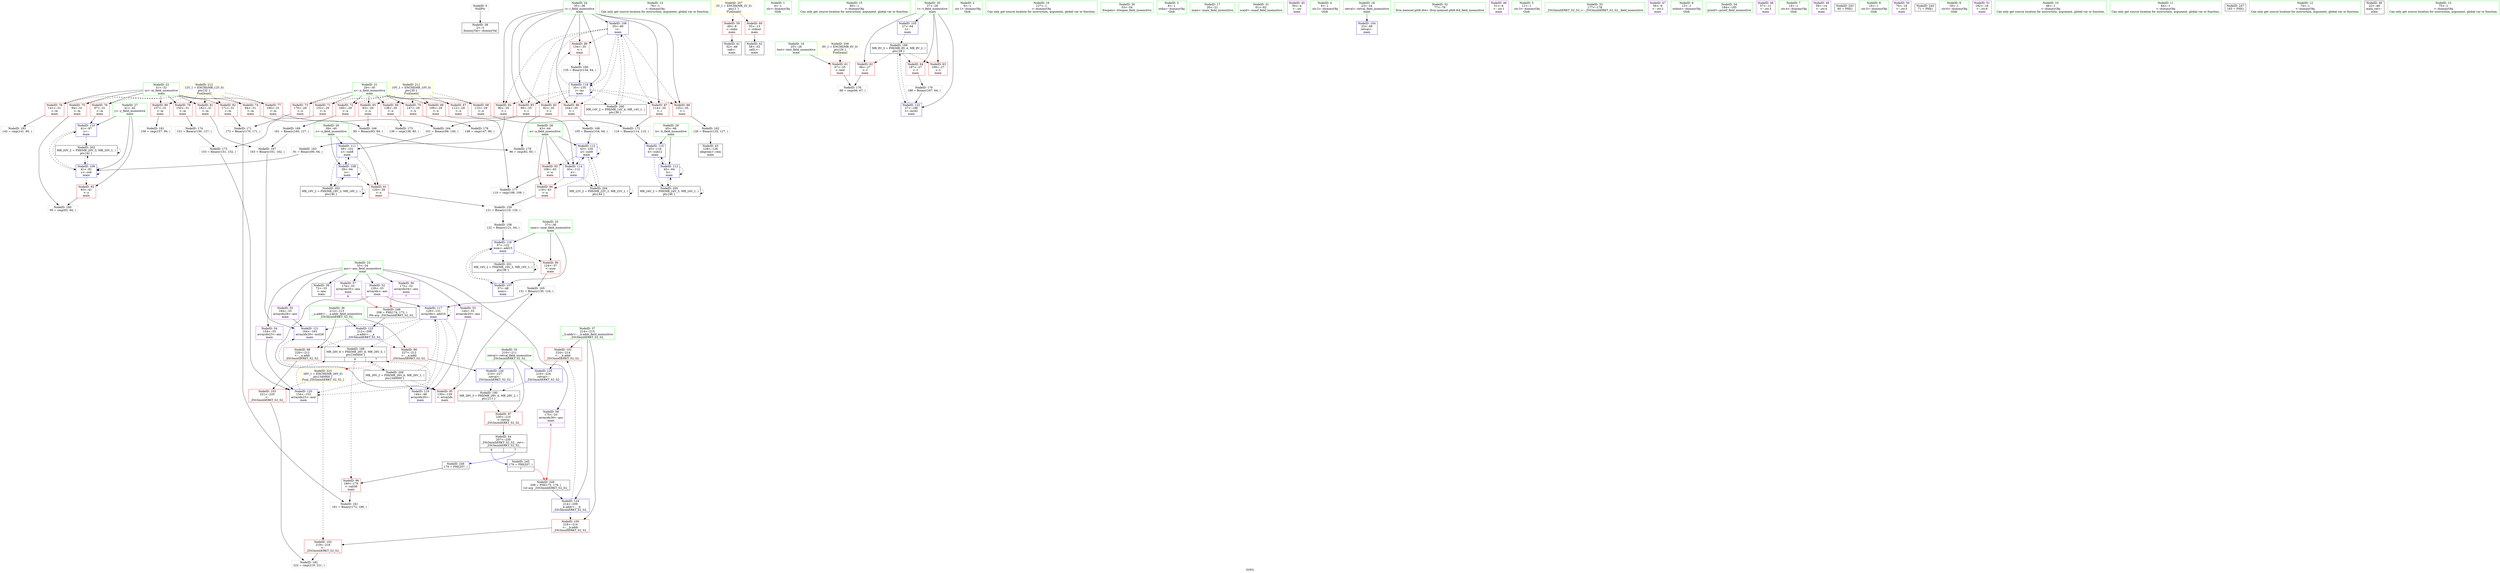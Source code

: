 digraph "SVFG" {
	label="SVFG";

	Node0x55f0e3f623f0 [shape=record,color=grey,label="{NodeID: 0\nNullPtr}"];
	Node0x55f0e3f623f0 -> Node0x55f0e3f7d420[style=solid];
	Node0x55f0e3f87b20 [shape=record,color=grey,label="{NodeID: 180\n95 = cmp(93, 94, )\n}"];
	Node0x55f0e3f7dd40 [shape=record,color=red,label="{NodeID: 97\n230\<--210\n\<--retval\n_ZSt3minIiERKT_S2_S2_\n}"];
	Node0x55f0e3f7dd40 -> Node0x55f0e3f7d930[style=solid];
	Node0x55f0e3f7bf30 [shape=record,color=green,label="{NodeID: 14\n76\<--1\n\<--dummyObj\nCan only get source location for instruction, argument, global var or function.}"];
	Node0x55f0e3f7e8a0 [shape=record,color=blue,label="{NodeID: 111\n39\<--101\nx\<--sub8\nmain\n}"];
	Node0x55f0e3f7e8a0 -> Node0x55f0e3f80f80[style=dashed];
	Node0x55f0e3f7e8a0 -> Node0x55f0e3f7e630[style=dashed];
	Node0x55f0e3f7e8a0 -> Node0x55f0e3f94cb0[style=dashed];
	Node0x55f0e3f7cb10 [shape=record,color=green,label="{NodeID: 28\n43\<--44\na\<--a_field_insensitive\nmain\n}"];
	Node0x55f0e3f7cb10 -> Node0x55f0e3f81120[style=solid];
	Node0x55f0e3f7cb10 -> Node0x55f0e3f811f0[style=solid];
	Node0x55f0e3f7cb10 -> Node0x55f0e3f7e970[style=solid];
	Node0x55f0e3f7cb10 -> Node0x55f0e3f7eb10[style=solid];
	Node0x55f0e3f83b40 [shape=record,color=blue,label="{NodeID: 125\n210\<--224\nretval\<--\n_ZSt3minIiERKT_S2_S2_\n}"];
	Node0x55f0e3f83b40 -> Node0x55f0e3f90090[style=dashed];
	Node0x55f0e3f7d790 [shape=record,color=black,label="{NodeID: 42\n58\<--55\ncall1\<--\nmain\n}"];
	Node0x55f0e3f7f310 [shape=record,color=purple,label="{NodeID: 56\n173\<--33\narrayidx34\<--ans\nmain\n|{<s0>7}}"];
	Node0x55f0e3f7f310:s0 -> Node0x55f0e3fa4ee0[style=solid,color=red];
	Node0x55f0e3f7fe70 [shape=record,color=red,label="{NodeID: 70\n147\<--29\n\<--n\nmain\n}"];
	Node0x55f0e3f7fe70 -> Node0x55f0e3f87820[style=solid];
	Node0x55f0e3f867a0 [shape=record,color=grey,label="{NodeID: 167\n163 = Binary(161, 162, )\n}"];
	Node0x55f0e3f867a0 -> Node0x55f0e3f83800[style=solid];
	Node0x55f0e3f809d0 [shape=record,color=red,label="{NodeID: 84\n90\<--35\n\<--i\nmain\n}"];
	Node0x55f0e3f809d0 -> Node0x55f0e3f861a0[style=solid];
	Node0x55f0e3f626a0 [shape=record,color=green,label="{NodeID: 1\n4\<--1\n.str\<--dummyObj\nGlob }"];
	Node0x55f0e3f87ca0 [shape=record,color=grey,label="{NodeID: 181\n158 = cmp(157, 80, )\n}"];
	Node0x55f0e3f7de10 [shape=record,color=red,label="{NodeID: 98\n220\<--212\n\<--__a.addr\n_ZSt3minIiERKT_S2_S2_\n}"];
	Node0x55f0e3f7de10 -> Node0x55f0e3f7e220[style=solid];
	Node0x55f0e3f7bff0 [shape=record,color=green,label="{NodeID: 15\n80\<--1\n\<--dummyObj\nCan only get source location for instruction, argument, global var or function.}"];
	Node0x55f0e3f7e970 [shape=record,color=blue,label="{NodeID: 112\n43\<--105\na\<--sub9\nmain\n}"];
	Node0x55f0e3f7e970 -> Node0x55f0e3f81120[style=dashed];
	Node0x55f0e3f7e970 -> Node0x55f0e3f811f0[style=dashed];
	Node0x55f0e3f7e970 -> Node0x55f0e3f7e970[style=dashed];
	Node0x55f0e3f7e970 -> Node0x55f0e3f7eb10[style=dashed];
	Node0x55f0e3f7e970 -> Node0x55f0e3f956b0[style=dashed];
	Node0x55f0e3f7cbe0 [shape=record,color=green,label="{NodeID: 29\n45\<--46\nb\<--b_field_insensitive\nmain\n}"];
	Node0x55f0e3f7cbe0 -> Node0x55f0e3f7ea40[style=solid];
	Node0x55f0e3f7cbe0 -> Node0x55f0e3f7ebe0[style=solid];
	Node0x55f0e3f979c0 [shape=record,color=yellow,style=double,label="{NodeID: 209\n6V_1 = ENCHI(MR_6V_0)\npts\{26 \}\nFun[main]}"];
	Node0x55f0e3f979c0 -> Node0x55f0e3f7f720[style=dashed];
	Node0x55f0e3f83c10 [shape=record,color=blue,label="{NodeID: 126\n210\<--227\nretval\<--\n_ZSt3minIiERKT_S2_S2_\n}"];
	Node0x55f0e3f83c10 -> Node0x55f0e3f90090[style=dashed];
	Node0x55f0e3f7d860 [shape=record,color=black,label="{NodeID: 43\n128\<--126\nidxprom\<--rem\nmain\n}"];
	Node0x55f0e3f98630 [shape=record,color=yellow,style=double,label="{NodeID: 223\n26V_1 = ENCHI(MR_26V_0)\npts\{340000 \}\nFun[_ZSt3minIiERKT_S2_S2_]}"];
	Node0x55f0e3f98630 -> Node0x55f0e3f7e150[style=dashed];
	Node0x55f0e3f98630 -> Node0x55f0e3f7e220[style=dashed];
	Node0x55f0e3f7f3e0 [shape=record,color=purple,label="{NodeID: 57\n174\<--33\narrayidx35\<--ans\nmain\n|{<s0>6}}"];
	Node0x55f0e3f7f3e0:s0 -> Node0x55f0e3fa4ee0[style=solid,color=red];
	Node0x55f0e3f7ff40 [shape=record,color=red,label="{NodeID: 71\n152\<--29\n\<--n\nmain\n}"];
	Node0x55f0e3f7ff40 -> Node0x55f0e3f870a0[style=solid];
	Node0x55f0e3f86920 [shape=record,color=grey,label="{NodeID: 168\n105 = Binary(104, 64, )\n}"];
	Node0x55f0e3f86920 -> Node0x55f0e3f7e970[style=solid];
	Node0x55f0e3f80aa0 [shape=record,color=red,label="{NodeID: 85\n99\<--35\n\<--i\nmain\n}"];
	Node0x55f0e3f80aa0 -> Node0x55f0e3f86320[style=solid];
	Node0x55f0e3f61190 [shape=record,color=green,label="{NodeID: 2\n6\<--1\n.str.1\<--dummyObj\nGlob }"];
	Node0x55f0e3f87e20 [shape=record,color=grey,label="{NodeID: 182\n222 = cmp(219, 221, )\n}"];
	Node0x55f0e3f7dee0 [shape=record,color=red,label="{NodeID: 99\n227\<--212\n\<--__a.addr\n_ZSt3minIiERKT_S2_S2_\n}"];
	Node0x55f0e3f7dee0 -> Node0x55f0e3f83c10[style=solid];
	Node0x55f0e3f7c0f0 [shape=record,color=green,label="{NodeID: 16\n127\<--1\n\<--dummyObj\nCan only get source location for instruction, argument, global var or function.}"];
	Node0x55f0e3f7ea40 [shape=record,color=blue,label="{NodeID: 113\n45\<--64\nb\<--\nmain\n}"];
	Node0x55f0e3f7ea40 -> Node0x55f0e3f7ea40[style=dashed];
	Node0x55f0e3f7ea40 -> Node0x55f0e3f7ebe0[style=dashed];
	Node0x55f0e3f7ea40 -> Node0x55f0e3f95bb0[style=dashed];
	Node0x55f0e3f7ccb0 [shape=record,color=green,label="{NodeID: 30\n53\<--54\nfreopen\<--freopen_field_insensitive\n}"];
	Node0x55f0e3f7d930 [shape=record,color=black,label="{NodeID: 44\n207\<--230\n_ZSt3minIiERKT_S2_S2__ret\<--\n_ZSt3minIiERKT_S2_S2_\n|{<s0>6|<s1>7}}"];
	Node0x55f0e3f7d930:s0 -> Node0x55f0e3fa4b20[style=solid,color=blue];
	Node0x55f0e3f7d930:s1 -> Node0x55f0e3fa4d10[style=solid,color=blue];
	Node0x55f0e3f7f4b0 [shape=record,color=purple,label="{NodeID: 58\n175\<--33\narrayidx36\<--ans\nmain\n|{<s0>6}}"];
	Node0x55f0e3f7f4b0:s0 -> Node0x55f0e3fa5120[style=solid,color=red];
	Node0x55f0e3f80010 [shape=record,color=red,label="{NodeID: 72\n160\<--29\n\<--n\nmain\n}"];
	Node0x55f0e3f80010 -> Node0x55f0e3f86aa0[style=solid];
	Node0x55f0e3f86aa0 [shape=record,color=grey,label="{NodeID: 169\n161 = Binary(160, 127, )\n}"];
	Node0x55f0e3f86aa0 -> Node0x55f0e3f867a0[style=solid];
	Node0x55f0e3f80b70 [shape=record,color=red,label="{NodeID: 86\n104\<--35\n\<--i\nmain\n}"];
	Node0x55f0e3f80b70 -> Node0x55f0e3f86920[style=solid];
	Node0x55f0e3f61a40 [shape=record,color=green,label="{NodeID: 3\n8\<--1\nstdin\<--dummyObj\nGlob }"];
	Node0x55f0e3f87fa0 [shape=record,color=grey,label="{NodeID: 183\n142 = cmp(141, 80, )\n}"];
	Node0x55f0e3f7dfb0 [shape=record,color=red,label="{NodeID: 100\n218\<--214\n\<--__b.addr\n_ZSt3minIiERKT_S2_S2_\n}"];
	Node0x55f0e3f7dfb0 -> Node0x55f0e3f7e150[style=solid];
	Node0x55f0e3f7c1f0 [shape=record,color=green,label="{NodeID: 17\n20\<--21\nmain\<--main_field_insensitive\n}"];
	Node0x55f0e3f7eb10 [shape=record,color=blue,label="{NodeID: 114\n43\<--112\na\<--\nmain\n}"];
	Node0x55f0e3f7eb10 -> Node0x55f0e3f811f0[style=dashed];
	Node0x55f0e3f7eb10 -> Node0x55f0e3f7e970[style=dashed];
	Node0x55f0e3f7eb10 -> Node0x55f0e3f956b0[style=dashed];
	Node0x55f0e3f7cdb0 [shape=record,color=green,label="{NodeID: 31\n61\<--62\nscanf\<--scanf_field_insensitive\n}"];
	Node0x55f0e3f97b80 [shape=record,color=yellow,style=double,label="{NodeID: 211\n10V_1 = ENCHI(MR_10V_0)\npts\{30 \}\nFun[main]}"];
	Node0x55f0e3f97b80 -> Node0x55f0e3f7fa60[style=dashed];
	Node0x55f0e3f97b80 -> Node0x55f0e3f7fb30[style=dashed];
	Node0x55f0e3f97b80 -> Node0x55f0e3f7fc00[style=dashed];
	Node0x55f0e3f97b80 -> Node0x55f0e3f7fcd0[style=dashed];
	Node0x55f0e3f97b80 -> Node0x55f0e3f7fda0[style=dashed];
	Node0x55f0e3f97b80 -> Node0x55f0e3f7fe70[style=dashed];
	Node0x55f0e3f97b80 -> Node0x55f0e3f7ff40[style=dashed];
	Node0x55f0e3f97b80 -> Node0x55f0e3f80010[style=dashed];
	Node0x55f0e3f97b80 -> Node0x55f0e3f800e0[style=dashed];
	Node0x55f0e3f7da00 [shape=record,color=purple,label="{NodeID: 45\n50\<--4\n\<--.str\nmain\n}"];
	Node0x55f0e3f7f580 [shape=record,color=red,label="{NodeID: 59\n49\<--8\n\<--stdin\nmain\n}"];
	Node0x55f0e3f7f580 -> Node0x55f0e3f7d6c0[style=solid];
	Node0x55f0e3f800e0 [shape=record,color=red,label="{NodeID: 73\n170\<--29\n\<--n\nmain\n}"];
	Node0x55f0e3f800e0 -> Node0x55f0e3f86da0[style=solid];
	Node0x55f0e3f86c20 [shape=record,color=grey,label="{NodeID: 170\n188 = Binary(187, 64, )\n}"];
	Node0x55f0e3f86c20 -> Node0x55f0e3f838d0[style=solid];
	Node0x55f0e3f80c40 [shape=record,color=red,label="{NodeID: 87\n114\<--35\n\<--i\nmain\n}"];
	Node0x55f0e3f80c40 -> Node0x55f0e3f86f20[style=solid];
	Node0x55f0e3f61ad0 [shape=record,color=green,label="{NodeID: 4\n9\<--1\n.str.2\<--dummyObj\nGlob }"];
	Node0x55f0e3f7e080 [shape=record,color=red,label="{NodeID: 101\n224\<--214\n\<--__b.addr\n_ZSt3minIiERKT_S2_S2_\n}"];
	Node0x55f0e3f7e080 -> Node0x55f0e3f83b40[style=solid];
	Node0x55f0e3f7c2f0 [shape=record,color=green,label="{NodeID: 18\n23\<--24\nretval\<--retval_field_insensitive\nmain\n}"];
	Node0x55f0e3f7c2f0 -> Node0x55f0e3f7e2f0[style=solid];
	Node0x55f0e3f7ebe0 [shape=record,color=blue,label="{NodeID: 115\n45\<--116\nb\<--sub12\nmain\n}"];
	Node0x55f0e3f7ebe0 -> Node0x55f0e3f7ea40[style=dashed];
	Node0x55f0e3f7ebe0 -> Node0x55f0e3f95bb0[style=dashed];
	Node0x55f0e3f7ceb0 [shape=record,color=green,label="{NodeID: 32\n77\<--78\nllvm.memset.p0i8.i64\<--llvm.memset.p0i8.i64_field_insensitive\n}"];
	Node0x55f0e3f97c60 [shape=record,color=yellow,style=double,label="{NodeID: 212\n12V_1 = ENCHI(MR_12V_0)\npts\{32 \}\nFun[main]}"];
	Node0x55f0e3f97c60 -> Node0x55f0e3f801b0[style=dashed];
	Node0x55f0e3f97c60 -> Node0x55f0e3f80280[style=dashed];
	Node0x55f0e3f97c60 -> Node0x55f0e3f80350[style=dashed];
	Node0x55f0e3f97c60 -> Node0x55f0e3f80420[style=dashed];
	Node0x55f0e3f97c60 -> Node0x55f0e3f804f0[style=dashed];
	Node0x55f0e3f97c60 -> Node0x55f0e3f805c0[style=dashed];
	Node0x55f0e3f97c60 -> Node0x55f0e3f80690[style=dashed];
	Node0x55f0e3f97c60 -> Node0x55f0e3f80760[style=dashed];
	Node0x55f0e3f97c60 -> Node0x55f0e3f80830[style=dashed];
	Node0x55f0e3f7dad0 [shape=record,color=purple,label="{NodeID: 46\n51\<--6\n\<--.str.1\nmain\n}"];
	Node0x55f0e3f7f650 [shape=record,color=red,label="{NodeID: 60\n55\<--13\n\<--stdout\nmain\n}"];
	Node0x55f0e3f7f650 -> Node0x55f0e3f7d790[style=solid];
	Node0x55f0e3f801b0 [shape=record,color=red,label="{NodeID: 74\n84\<--31\n\<--m\nmain\n}"];
	Node0x55f0e3f801b0 -> Node0x55f0e3f86620[style=solid];
	Node0x55f0e3f86da0 [shape=record,color=grey,label="{NodeID: 171\n172 = Binary(170, 171, )\n}"];
	Node0x55f0e3f86da0 -> Node0x55f0e3f85ea0[style=solid];
	Node0x55f0e3f80d10 [shape=record,color=red,label="{NodeID: 88\n125\<--35\n\<--i\nmain\n}"];
	Node0x55f0e3f80d10 -> Node0x55f0e3f86020[style=solid];
	Node0x55f0e3f612e0 [shape=record,color=green,label="{NodeID: 5\n11\<--1\n.str.3\<--dummyObj\nGlob }"];
	Node0x55f0e3f7e150 [shape=record,color=red,label="{NodeID: 102\n219\<--218\n\<--\n_ZSt3minIiERKT_S2_S2_\n}"];
	Node0x55f0e3f7e150 -> Node0x55f0e3f87e20[style=solid];
	Node0x55f0e3f7c3c0 [shape=record,color=green,label="{NodeID: 19\n25\<--26\ntest\<--test_field_insensitive\nmain\n}"];
	Node0x55f0e3f7c3c0 -> Node0x55f0e3f7f720[style=solid];
	Node0x55f0e3f93db0 [shape=record,color=black,label="{NodeID: 199\nMR_8V_3 = PHI(MR_8V_4, MR_8V_2, )\npts\{28 \}\n}"];
	Node0x55f0e3f93db0 -> Node0x55f0e3f7f7f0[style=dashed];
	Node0x55f0e3f93db0 -> Node0x55f0e3f7f8c0[style=dashed];
	Node0x55f0e3f93db0 -> Node0x55f0e3f7f990[style=dashed];
	Node0x55f0e3f93db0 -> Node0x55f0e3f838d0[style=dashed];
	Node0x55f0e3f833f0 [shape=record,color=blue,label="{NodeID: 116\n37\<--122\nnum\<--add15\nmain\n}"];
	Node0x55f0e3f833f0 -> Node0x55f0e3f80eb0[style=dashed];
	Node0x55f0e3f833f0 -> Node0x55f0e3f7e560[style=dashed];
	Node0x55f0e3f833f0 -> Node0x55f0e3f947b0[style=dashed];
	Node0x55f0e3f7cfb0 [shape=record,color=green,label="{NodeID: 33\n177\<--178\n_ZSt3minIiERKT_S2_S2_\<--_ZSt3minIiERKT_S2_S2__field_insensitive\n}"];
	Node0x55f0e3f7dba0 [shape=record,color=purple,label="{NodeID: 47\n56\<--9\n\<--.str.2\nmain\n}"];
	Node0x55f0e3f7f720 [shape=record,color=red,label="{NodeID: 61\n67\<--25\n\<--test\nmain\n}"];
	Node0x55f0e3f7f720 -> Node0x55f0e3f87520[style=solid];
	Node0x55f0e3f85a20 [shape=record,color=grey,label="{NodeID: 158\n122 = Binary(121, 64, )\n}"];
	Node0x55f0e3f85a20 -> Node0x55f0e3f833f0[style=solid];
	Node0x55f0e3f80280 [shape=record,color=red,label="{NodeID: 75\n94\<--31\n\<--m\nmain\n}"];
	Node0x55f0e3f80280 -> Node0x55f0e3f87b20[style=solid];
	Node0x55f0e3f86f20 [shape=record,color=grey,label="{NodeID: 172\n116 = Binary(114, 115, )\n}"];
	Node0x55f0e3f86f20 -> Node0x55f0e3f7ebe0[style=solid];
	Node0x55f0e3f80de0 [shape=record,color=red,label="{NodeID: 89\n134\<--35\n\<--i\nmain\n}"];
	Node0x55f0e3f80de0 -> Node0x55f0e3f85d20[style=solid];
	Node0x55f0e3f61370 [shape=record,color=green,label="{NodeID: 6\n13\<--1\nstdout\<--dummyObj\nGlob }"];
	Node0x55f0e3f7e220 [shape=record,color=red,label="{NodeID: 103\n221\<--220\n\<--\n_ZSt3minIiERKT_S2_S2_\n}"];
	Node0x55f0e3f7e220 -> Node0x55f0e3f87e20[style=solid];
	Node0x55f0e3f7c490 [shape=record,color=green,label="{NodeID: 20\n27\<--28\nt\<--t_field_insensitive\nmain\n}"];
	Node0x55f0e3f7c490 -> Node0x55f0e3f7f7f0[style=solid];
	Node0x55f0e3f7c490 -> Node0x55f0e3f7f8c0[style=solid];
	Node0x55f0e3f7c490 -> Node0x55f0e3f7f990[style=solid];
	Node0x55f0e3f7c490 -> Node0x55f0e3f7e3c0[style=solid];
	Node0x55f0e3f7c490 -> Node0x55f0e3f838d0[style=solid];
	Node0x55f0e3f942b0 [shape=record,color=black,label="{NodeID: 200\nMR_14V_2 = PHI(MR_14V_4, MR_14V_1, )\npts\{36 \}\n}"];
	Node0x55f0e3f942b0 -> Node0x55f0e3f7e490[style=dashed];
	Node0x55f0e3f834c0 [shape=record,color=blue,label="{NodeID: 117\n129\<--131\narrayidx\<--add16\nmain\n}"];
	Node0x55f0e3f834c0 -> Node0x55f0e3f812c0[style=dashed];
	Node0x55f0e3f834c0 -> Node0x55f0e3f834c0[style=dashed];
	Node0x55f0e3f834c0 -> Node0x55f0e3f83660[style=dashed];
	Node0x55f0e3f834c0 -> Node0x55f0e3f83730[style=dashed];
	Node0x55f0e3f834c0 -> Node0x55f0e3f83800[style=dashed];
	Node0x55f0e3f834c0 -> Node0x55f0e3f8fb90[style=dashed];
	Node0x55f0e3f7d0b0 [shape=record,color=green,label="{NodeID: 34\n184\<--185\nprintf\<--printf_field_insensitive\n}"];
	Node0x55f0e3f7ec90 [shape=record,color=purple,label="{NodeID: 48\n57\<--11\n\<--.str.3\nmain\n}"];
	Node0x55f0e3f7f7f0 [shape=record,color=red,label="{NodeID: 62\n66\<--27\n\<--t\nmain\n}"];
	Node0x55f0e3f7f7f0 -> Node0x55f0e3f87520[style=solid];
	Node0x55f0e3f85ba0 [shape=record,color=grey,label="{NodeID: 159\n121 = Binary(119, 120, )\n}"];
	Node0x55f0e3f85ba0 -> Node0x55f0e3f85a20[style=solid];
	Node0x55f0e3f80350 [shape=record,color=red,label="{NodeID: 76\n97\<--31\n\<--m\nmain\n}"];
	Node0x55f0e3f80350 -> Node0x55f0e3f7e7d0[style=solid];
	Node0x55f0e3f870a0 [shape=record,color=grey,label="{NodeID: 173\n153 = Binary(151, 152, )\n}"];
	Node0x55f0e3f870a0 -> Node0x55f0e3f83730[style=solid];
	Node0x55f0e3f80eb0 [shape=record,color=red,label="{NodeID: 90\n124\<--37\n\<--num\nmain\n}"];
	Node0x55f0e3f80eb0 -> Node0x55f0e3f864a0[style=solid];
	Node0x55f0e3f7bb40 [shape=record,color=green,label="{NodeID: 7\n14\<--1\n.str.4\<--dummyObj\nGlob }"];
	Node0x55f0e3f7e2f0 [shape=record,color=blue,label="{NodeID: 104\n23\<--48\nretval\<--\nmain\n}"];
	Node0x55f0e3f7c560 [shape=record,color=green,label="{NodeID: 21\n29\<--30\nn\<--n_field_insensitive\nmain\n}"];
	Node0x55f0e3f7c560 -> Node0x55f0e3f7fa60[style=solid];
	Node0x55f0e3f7c560 -> Node0x55f0e3f7fb30[style=solid];
	Node0x55f0e3f7c560 -> Node0x55f0e3f7fc00[style=solid];
	Node0x55f0e3f7c560 -> Node0x55f0e3f7fcd0[style=solid];
	Node0x55f0e3f7c560 -> Node0x55f0e3f7fda0[style=solid];
	Node0x55f0e3f7c560 -> Node0x55f0e3f7fe70[style=solid];
	Node0x55f0e3f7c560 -> Node0x55f0e3f7ff40[style=solid];
	Node0x55f0e3f7c560 -> Node0x55f0e3f80010[style=solid];
	Node0x55f0e3f7c560 -> Node0x55f0e3f800e0[style=solid];
	Node0x55f0e3f947b0 [shape=record,color=black,label="{NodeID: 201\nMR_16V_2 = PHI(MR_16V_3, MR_16V_1, )\npts\{38 \}\n}"];
	Node0x55f0e3f947b0 -> Node0x55f0e3f7e560[style=dashed];
	Node0x55f0e3f947b0 -> Node0x55f0e3f947b0[style=dashed];
	Node0x55f0e3f83590 [shape=record,color=blue,label="{NodeID: 118\n35\<--135\ni\<--inc\nmain\n}"];
	Node0x55f0e3f83590 -> Node0x55f0e3f80900[style=dashed];
	Node0x55f0e3f83590 -> Node0x55f0e3f809d0[style=dashed];
	Node0x55f0e3f83590 -> Node0x55f0e3f80aa0[style=dashed];
	Node0x55f0e3f83590 -> Node0x55f0e3f80b70[style=dashed];
	Node0x55f0e3f83590 -> Node0x55f0e3f80c40[style=dashed];
	Node0x55f0e3f83590 -> Node0x55f0e3f80d10[style=dashed];
	Node0x55f0e3f83590 -> Node0x55f0e3f80de0[style=dashed];
	Node0x55f0e3f83590 -> Node0x55f0e3f83590[style=dashed];
	Node0x55f0e3f83590 -> Node0x55f0e3f942b0[style=dashed];
	Node0x55f0e3f7d1b0 [shape=record,color=green,label="{NodeID: 35\n210\<--211\nretval\<--retval_field_insensitive\n_ZSt3minIiERKT_S2_S2_\n}"];
	Node0x55f0e3f7d1b0 -> Node0x55f0e3f7dd40[style=solid];
	Node0x55f0e3f7d1b0 -> Node0x55f0e3f83b40[style=solid];
	Node0x55f0e3f7d1b0 -> Node0x55f0e3f83c10[style=solid];
	Node0x55f0e3f7ed60 [shape=record,color=purple,label="{NodeID: 49\n59\<--14\n\<--.str.4\nmain\n}"];
	Node0x55f0e3f7f8c0 [shape=record,color=red,label="{NodeID: 63\n169\<--27\n\<--t\nmain\n}"];
	Node0x55f0e3fa4920 [shape=record,color=black,label="{NodeID: 243\n60 = PHI()\n}"];
	Node0x55f0e3f85d20 [shape=record,color=grey,label="{NodeID: 160\n135 = Binary(134, 64, )\n}"];
	Node0x55f0e3f85d20 -> Node0x55f0e3f83590[style=solid];
	Node0x55f0e3f80420 [shape=record,color=red,label="{NodeID: 77\n100\<--31\n\<--m\nmain\n}"];
	Node0x55f0e3f80420 -> Node0x55f0e3f86320[style=solid];
	Node0x55f0e3f87220 [shape=record,color=grey,label="{NodeID: 174\n151 = Binary(150, 127, )\n}"];
	Node0x55f0e3f87220 -> Node0x55f0e3f870a0[style=solid];
	Node0x55f0e3f80f80 [shape=record,color=red,label="{NodeID: 91\n120\<--39\n\<--x\nmain\n}"];
	Node0x55f0e3f80f80 -> Node0x55f0e3f85ba0[style=solid];
	Node0x55f0e3f7bbd0 [shape=record,color=green,label="{NodeID: 8\n16\<--1\n.str.5\<--dummyObj\nGlob }"];
	Node0x55f0e3f7e3c0 [shape=record,color=blue,label="{NodeID: 105\n27\<--64\nt\<--\nmain\n}"];
	Node0x55f0e3f7e3c0 -> Node0x55f0e3f93db0[style=dashed];
	Node0x55f0e3f7c630 [shape=record,color=green,label="{NodeID: 22\n31\<--32\nm\<--m_field_insensitive\nmain\n}"];
	Node0x55f0e3f7c630 -> Node0x55f0e3f801b0[style=solid];
	Node0x55f0e3f7c630 -> Node0x55f0e3f80280[style=solid];
	Node0x55f0e3f7c630 -> Node0x55f0e3f80350[style=solid];
	Node0x55f0e3f7c630 -> Node0x55f0e3f80420[style=solid];
	Node0x55f0e3f7c630 -> Node0x55f0e3f804f0[style=solid];
	Node0x55f0e3f7c630 -> Node0x55f0e3f805c0[style=solid];
	Node0x55f0e3f7c630 -> Node0x55f0e3f80690[style=solid];
	Node0x55f0e3f7c630 -> Node0x55f0e3f80760[style=solid];
	Node0x55f0e3f7c630 -> Node0x55f0e3f80830[style=solid];
	Node0x55f0e3f94cb0 [shape=record,color=black,label="{NodeID: 202\nMR_18V_2 = PHI(MR_18V_3, MR_18V_1, )\npts\{40 \}\n}"];
	Node0x55f0e3f94cb0 -> Node0x55f0e3f7e630[style=dashed];
	Node0x55f0e3f94cb0 -> Node0x55f0e3f94cb0[style=dashed];
	Node0x55f0e3f83660 [shape=record,color=blue,label="{NodeID: 119\n144\<--48\narrayidx20\<--\nmain\n}"];
	Node0x55f0e3f83660 -> Node0x55f0e3f8fb90[style=dashed];
	Node0x55f0e3f7d280 [shape=record,color=green,label="{NodeID: 36\n212\<--213\n__a.addr\<--__a.addr_field_insensitive\n_ZSt3minIiERKT_S2_S2_\n}"];
	Node0x55f0e3f7d280 -> Node0x55f0e3f7de10[style=solid];
	Node0x55f0e3f7d280 -> Node0x55f0e3f7dee0[style=solid];
	Node0x55f0e3f7d280 -> Node0x55f0e3f839a0[style=solid];
	Node0x55f0e3f7ee30 [shape=record,color=purple,label="{NodeID: 50\n70\<--16\n\<--.str.5\nmain\n}"];
	Node0x55f0e3f7f990 [shape=record,color=red,label="{NodeID: 64\n187\<--27\n\<--t\nmain\n}"];
	Node0x55f0e3f7f990 -> Node0x55f0e3f86c20[style=solid];
	Node0x55f0e3fa4a20 [shape=record,color=black,label="{NodeID: 244\n71 = PHI()\n}"];
	Node0x55f0e3f85ea0 [shape=record,color=grey,label="{NodeID: 161\n181 = Binary(172, 180, )\n}"];
	Node0x55f0e3f804f0 [shape=record,color=red,label="{NodeID: 78\n141\<--31\n\<--m\nmain\n}"];
	Node0x55f0e3f804f0 -> Node0x55f0e3f87fa0[style=solid];
	Node0x55f0e3f873a0 [shape=record,color=grey,label="{NodeID: 175\n139 = cmp(138, 80, )\n}"];
	Node0x55f0e3f81050 [shape=record,color=red,label="{NodeID: 92\n93\<--41\n\<--y\nmain\n}"];
	Node0x55f0e3f81050 -> Node0x55f0e3f87b20[style=solid];
	Node0x55f0e3f7bc60 [shape=record,color=green,label="{NodeID: 9\n18\<--1\n.str.6\<--dummyObj\nGlob }"];
	Node0x55f0e3f8fb90 [shape=record,color=black,label="{NodeID: 189\nMR_26V_6 = PHI(MR_26V_8, MR_26V_5, )\npts\{340000 \}\n|{|<s2>6|<s3>7}}"];
	Node0x55f0e3f8fb90 -> Node0x55f0e3f7dc70[style=dashed];
	Node0x55f0e3f8fb90 -> Node0x55f0e3f960b0[style=dashed];
	Node0x55f0e3f8fb90:s2 -> Node0x55f0e3f98630[style=dashed,color=red];
	Node0x55f0e3f8fb90:s3 -> Node0x55f0e3f98630[style=dashed,color=red];
	Node0x55f0e3f7e490 [shape=record,color=blue,label="{NodeID: 106\n35\<--80\ni\<--\nmain\n}"];
	Node0x55f0e3f7e490 -> Node0x55f0e3f80900[style=dashed];
	Node0x55f0e3f7e490 -> Node0x55f0e3f809d0[style=dashed];
	Node0x55f0e3f7e490 -> Node0x55f0e3f80aa0[style=dashed];
	Node0x55f0e3f7e490 -> Node0x55f0e3f80b70[style=dashed];
	Node0x55f0e3f7e490 -> Node0x55f0e3f80c40[style=dashed];
	Node0x55f0e3f7e490 -> Node0x55f0e3f80d10[style=dashed];
	Node0x55f0e3f7e490 -> Node0x55f0e3f80de0[style=dashed];
	Node0x55f0e3f7e490 -> Node0x55f0e3f83590[style=dashed];
	Node0x55f0e3f7e490 -> Node0x55f0e3f942b0[style=dashed];
	Node0x55f0e3f7c700 [shape=record,color=green,label="{NodeID: 23\n33\<--34\nans\<--ans_field_insensitive\nmain\n}"];
	Node0x55f0e3f7c700 -> Node0x55f0e3f7d520[style=solid];
	Node0x55f0e3f7c700 -> Node0x55f0e3f7efd0[style=solid];
	Node0x55f0e3f7c700 -> Node0x55f0e3f7f0a0[style=solid];
	Node0x55f0e3f7c700 -> Node0x55f0e3f7f170[style=solid];
	Node0x55f0e3f7c700 -> Node0x55f0e3f7f240[style=solid];
	Node0x55f0e3f7c700 -> Node0x55f0e3f7f310[style=solid];
	Node0x55f0e3f7c700 -> Node0x55f0e3f7f3e0[style=solid];
	Node0x55f0e3f7c700 -> Node0x55f0e3f7f4b0[style=solid];
	Node0x55f0e3f951b0 [shape=record,color=black,label="{NodeID: 203\nMR_20V_2 = PHI(MR_20V_3, MR_20V_1, )\npts\{42 \}\n}"];
	Node0x55f0e3f951b0 -> Node0x55f0e3f7e700[style=dashed];
	Node0x55f0e3f951b0 -> Node0x55f0e3f951b0[style=dashed];
	Node0x55f0e3f83730 [shape=record,color=blue,label="{NodeID: 120\n154\<--153\narrayidx23\<--mul\nmain\n}"];
	Node0x55f0e3f83730 -> Node0x55f0e3f8fb90[style=dashed];
	Node0x55f0e3f7d350 [shape=record,color=green,label="{NodeID: 37\n214\<--215\n__b.addr\<--__b.addr_field_insensitive\n_ZSt3minIiERKT_S2_S2_\n}"];
	Node0x55f0e3f7d350 -> Node0x55f0e3f7dfb0[style=solid];
	Node0x55f0e3f7d350 -> Node0x55f0e3f7e080[style=solid];
	Node0x55f0e3f7d350 -> Node0x55f0e3f83a70[style=solid];
	Node0x55f0e3f7ef00 [shape=record,color=purple,label="{NodeID: 51\n182\<--18\n\<--.str.6\nmain\n}"];
	Node0x55f0e3f7fa60 [shape=record,color=red,label="{NodeID: 65\n83\<--29\n\<--n\nmain\n}"];
	Node0x55f0e3f7fa60 -> Node0x55f0e3f86620[style=solid];
	Node0x55f0e3fa4b20 [shape=record,color=black,label="{NodeID: 245\n176 = PHI(207, )\n|{<s0>7}}"];
	Node0x55f0e3fa4b20:s0 -> Node0x55f0e3fa5120[style=solid,color=red];
	Node0x55f0e3f86020 [shape=record,color=grey,label="{NodeID: 162\n126 = Binary(125, 127, )\n}"];
	Node0x55f0e3f86020 -> Node0x55f0e3f7d860[style=solid];
	Node0x55f0e3f805c0 [shape=record,color=red,label="{NodeID: 79\n150\<--31\n\<--m\nmain\n}"];
	Node0x55f0e3f805c0 -> Node0x55f0e3f87220[style=solid];
	Node0x55f0e3f87520 [shape=record,color=grey,label="{NodeID: 176\n68 = cmp(66, 67, )\n}"];
	Node0x55f0e3f81120 [shape=record,color=red,label="{NodeID: 93\n108\<--43\n\<--a\nmain\n}"];
	Node0x55f0e3f81120 -> Node0x55f0e3f876a0[style=solid];
	Node0x55f0e3f7bcf0 [shape=record,color=green,label="{NodeID: 10\n48\<--1\n\<--dummyObj\nCan only get source location for instruction, argument, global var or function.}"];
	Node0x55f0e3f90090 [shape=record,color=black,label="{NodeID: 190\nMR_28V_3 = PHI(MR_28V_4, MR_28V_2, )\npts\{211 \}\n}"];
	Node0x55f0e3f90090 -> Node0x55f0e3f7dd40[style=dashed];
	Node0x55f0e3f7e560 [shape=record,color=blue,label="{NodeID: 107\n37\<--48\nnum\<--\nmain\n}"];
	Node0x55f0e3f7e560 -> Node0x55f0e3f833f0[style=dashed];
	Node0x55f0e3f7c7d0 [shape=record,color=green,label="{NodeID: 24\n35\<--36\ni\<--i_field_insensitive\nmain\n}"];
	Node0x55f0e3f7c7d0 -> Node0x55f0e3f80900[style=solid];
	Node0x55f0e3f7c7d0 -> Node0x55f0e3f809d0[style=solid];
	Node0x55f0e3f7c7d0 -> Node0x55f0e3f80aa0[style=solid];
	Node0x55f0e3f7c7d0 -> Node0x55f0e3f80b70[style=solid];
	Node0x55f0e3f7c7d0 -> Node0x55f0e3f80c40[style=solid];
	Node0x55f0e3f7c7d0 -> Node0x55f0e3f80d10[style=solid];
	Node0x55f0e3f7c7d0 -> Node0x55f0e3f80de0[style=solid];
	Node0x55f0e3f7c7d0 -> Node0x55f0e3f7e490[style=solid];
	Node0x55f0e3f7c7d0 -> Node0x55f0e3f83590[style=solid];
	Node0x55f0e3f956b0 [shape=record,color=black,label="{NodeID: 204\nMR_22V_2 = PHI(MR_22V_3, MR_22V_1, )\npts\{44 \}\n}"];
	Node0x55f0e3f956b0 -> Node0x55f0e3f7e970[style=dashed];
	Node0x55f0e3f956b0 -> Node0x55f0e3f956b0[style=dashed];
	Node0x55f0e3f83800 [shape=record,color=blue,label="{NodeID: 121\n164\<--163\narrayidx29\<--mul28\nmain\n}"];
	Node0x55f0e3f83800 -> Node0x55f0e3f8fb90[style=dashed];
	Node0x55f0e3f7d420 [shape=record,color=black,label="{NodeID: 38\n2\<--3\ndummyVal\<--dummyVal\n}"];
	Node0x55f0e3f7efd0 [shape=record,color=purple,label="{NodeID: 52\n129\<--33\narrayidx\<--ans\nmain\n}"];
	Node0x55f0e3f7efd0 -> Node0x55f0e3f812c0[style=solid];
	Node0x55f0e3f7efd0 -> Node0x55f0e3f834c0[style=solid];
	Node0x55f0e3f7fb30 [shape=record,color=red,label="{NodeID: 66\n109\<--29\n\<--n\nmain\n}"];
	Node0x55f0e3f7fb30 -> Node0x55f0e3f876a0[style=solid];
	Node0x55f0e3fa4d10 [shape=record,color=black,label="{NodeID: 246\n179 = PHI(207, )\n}"];
	Node0x55f0e3fa4d10 -> Node0x55f0e3f7dc70[style=solid];
	Node0x55f0e3f861a0 [shape=record,color=grey,label="{NodeID: 163\n91 = Binary(90, 64, )\n}"];
	Node0x55f0e3f861a0 -> Node0x55f0e3f7e700[style=solid];
	Node0x55f0e3f80690 [shape=record,color=red,label="{NodeID: 80\n157\<--31\n\<--m\nmain\n}"];
	Node0x55f0e3f80690 -> Node0x55f0e3f87ca0[style=solid];
	Node0x55f0e3f876a0 [shape=record,color=grey,label="{NodeID: 177\n110 = cmp(108, 109, )\n}"];
	Node0x55f0e3f811f0 [shape=record,color=red,label="{NodeID: 94\n119\<--43\n\<--a\nmain\n}"];
	Node0x55f0e3f811f0 -> Node0x55f0e3f85ba0[style=solid];
	Node0x55f0e3f7bd80 [shape=record,color=green,label="{NodeID: 11\n64\<--1\n\<--dummyObj\nCan only get source location for instruction, argument, global var or function.}"];
	Node0x55f0e3f7e630 [shape=record,color=blue,label="{NodeID: 108\n39\<--64\nx\<--\nmain\n}"];
	Node0x55f0e3f7e630 -> Node0x55f0e3f80f80[style=dashed];
	Node0x55f0e3f7e630 -> Node0x55f0e3f7e630[style=dashed];
	Node0x55f0e3f7e630 -> Node0x55f0e3f7e8a0[style=dashed];
	Node0x55f0e3f7e630 -> Node0x55f0e3f94cb0[style=dashed];
	Node0x55f0e3f7c8a0 [shape=record,color=green,label="{NodeID: 25\n37\<--38\nnum\<--num_field_insensitive\nmain\n}"];
	Node0x55f0e3f7c8a0 -> Node0x55f0e3f80eb0[style=solid];
	Node0x55f0e3f7c8a0 -> Node0x55f0e3f7e560[style=solid];
	Node0x55f0e3f7c8a0 -> Node0x55f0e3f833f0[style=solid];
	Node0x55f0e3f95bb0 [shape=record,color=black,label="{NodeID: 205\nMR_24V_2 = PHI(MR_24V_3, MR_24V_1, )\npts\{46 \}\n}"];
	Node0x55f0e3f95bb0 -> Node0x55f0e3f7ea40[style=dashed];
	Node0x55f0e3f95bb0 -> Node0x55f0e3f95bb0[style=dashed];
	Node0x55f0e3f838d0 [shape=record,color=blue,label="{NodeID: 122\n27\<--188\nt\<--inc42\nmain\n}"];
	Node0x55f0e3f838d0 -> Node0x55f0e3f93db0[style=dashed];
	Node0x55f0e3f7d520 [shape=record,color=black,label="{NodeID: 39\n72\<--33\n\<--ans\nmain\n}"];
	Node0x55f0e3f7f0a0 [shape=record,color=purple,label="{NodeID: 53\n144\<--33\narrayidx20\<--ans\nmain\n}"];
	Node0x55f0e3f7f0a0 -> Node0x55f0e3f83660[style=solid];
	Node0x55f0e3f7fc00 [shape=record,color=red,label="{NodeID: 67\n112\<--29\n\<--n\nmain\n}"];
	Node0x55f0e3f7fc00 -> Node0x55f0e3f7eb10[style=solid];
	Node0x55f0e3fa4e10 [shape=record,color=black,label="{NodeID: 247\n183 = PHI()\n}"];
	Node0x55f0e3f86320 [shape=record,color=grey,label="{NodeID: 164\n101 = Binary(99, 100, )\n}"];
	Node0x55f0e3f86320 -> Node0x55f0e3f7e8a0[style=solid];
	Node0x55f0e3f80760 [shape=record,color=red,label="{NodeID: 81\n162\<--31\n\<--m\nmain\n}"];
	Node0x55f0e3f80760 -> Node0x55f0e3f867a0[style=solid];
	Node0x55f0e3f87820 [shape=record,color=grey,label="{NodeID: 178\n148 = cmp(147, 80, )\n}"];
	Node0x55f0e3f812c0 [shape=record,color=red,label="{NodeID: 95\n130\<--129\n\<--arrayidx\nmain\n}"];
	Node0x55f0e3f812c0 -> Node0x55f0e3f864a0[style=solid];
	Node0x55f0e3f7be10 [shape=record,color=green,label="{NodeID: 12\n74\<--1\n\<--dummyObj\nCan only get source location for instruction, argument, global var or function.}"];
	Node0x55f0e3f7e700 [shape=record,color=blue,label="{NodeID: 109\n41\<--91\ny\<--sub\nmain\n}"];
	Node0x55f0e3f7e700 -> Node0x55f0e3f81050[style=dashed];
	Node0x55f0e3f7e700 -> Node0x55f0e3f7e700[style=dashed];
	Node0x55f0e3f7e700 -> Node0x55f0e3f7e7d0[style=dashed];
	Node0x55f0e3f7e700 -> Node0x55f0e3f951b0[style=dashed];
	Node0x55f0e3f7c970 [shape=record,color=green,label="{NodeID: 26\n39\<--40\nx\<--x_field_insensitive\nmain\n}"];
	Node0x55f0e3f7c970 -> Node0x55f0e3f80f80[style=solid];
	Node0x55f0e3f7c970 -> Node0x55f0e3f7e630[style=solid];
	Node0x55f0e3f7c970 -> Node0x55f0e3f7e8a0[style=solid];
	Node0x55f0e3f960b0 [shape=record,color=black,label="{NodeID: 206\nMR_26V_2 = PHI(MR_26V_6, MR_26V_1, )\npts\{340000 \}\n}"];
	Node0x55f0e3f960b0 -> Node0x55f0e3f812c0[style=dashed];
	Node0x55f0e3f960b0 -> Node0x55f0e3f834c0[style=dashed];
	Node0x55f0e3f960b0 -> Node0x55f0e3f83660[style=dashed];
	Node0x55f0e3f960b0 -> Node0x55f0e3f83730[style=dashed];
	Node0x55f0e3f960b0 -> Node0x55f0e3f83800[style=dashed];
	Node0x55f0e3f960b0 -> Node0x55f0e3f8fb90[style=dashed];
	Node0x55f0e3f839a0 [shape=record,color=blue,label="{NodeID: 123\n212\<--208\n__a.addr\<--__a\n_ZSt3minIiERKT_S2_S2_\n}"];
	Node0x55f0e3f839a0 -> Node0x55f0e3f7de10[style=dashed];
	Node0x55f0e3f839a0 -> Node0x55f0e3f7dee0[style=dashed];
	Node0x55f0e3f7d5f0 [shape=record,color=black,label="{NodeID: 40\n22\<--48\nmain_ret\<--\nmain\n}"];
	Node0x55f0e3f7f170 [shape=record,color=purple,label="{NodeID: 54\n154\<--33\narrayidx23\<--ans\nmain\n}"];
	Node0x55f0e3f7f170 -> Node0x55f0e3f83730[style=solid];
	Node0x55f0e3f7fcd0 [shape=record,color=red,label="{NodeID: 68\n115\<--29\n\<--n\nmain\n}"];
	Node0x55f0e3f7fcd0 -> Node0x55f0e3f86f20[style=solid];
	Node0x55f0e3fa4ee0 [shape=record,color=black,label="{NodeID: 248\n208 = PHI(174, 173, )\n0th arg _ZSt3minIiERKT_S2_S2_ }"];
	Node0x55f0e3fa4ee0 -> Node0x55f0e3f839a0[style=solid];
	Node0x55f0e3f864a0 [shape=record,color=grey,label="{NodeID: 165\n131 = Binary(130, 124, )\n}"];
	Node0x55f0e3f864a0 -> Node0x55f0e3f834c0[style=solid];
	Node0x55f0e3f80830 [shape=record,color=red,label="{NodeID: 82\n171\<--31\n\<--m\nmain\n}"];
	Node0x55f0e3f80830 -> Node0x55f0e3f86da0[style=solid];
	Node0x55f0e3f879a0 [shape=record,color=grey,label="{NodeID: 179\n86 = cmp(82, 85, )\n}"];
	Node0x55f0e3f7dc70 [shape=record,color=red,label="{NodeID: 96\n180\<--179\n\<--call38\nmain\n}"];
	Node0x55f0e3f7dc70 -> Node0x55f0e3f85ea0[style=solid];
	Node0x55f0e3f7bea0 [shape=record,color=green,label="{NodeID: 13\n75\<--1\n\<--dummyObj\nCan only get source location for instruction, argument, global var or function.}"];
	Node0x55f0e3f7e7d0 [shape=record,color=blue,label="{NodeID: 110\n41\<--97\ny\<--\nmain\n}"];
	Node0x55f0e3f7e7d0 -> Node0x55f0e3f7e700[style=dashed];
	Node0x55f0e3f7e7d0 -> Node0x55f0e3f951b0[style=dashed];
	Node0x55f0e3f7ca40 [shape=record,color=green,label="{NodeID: 27\n41\<--42\ny\<--y_field_insensitive\nmain\n}"];
	Node0x55f0e3f7ca40 -> Node0x55f0e3f81050[style=solid];
	Node0x55f0e3f7ca40 -> Node0x55f0e3f7e700[style=solid];
	Node0x55f0e3f7ca40 -> Node0x55f0e3f7e7d0[style=solid];
	Node0x55f0e3f965b0 [shape=record,color=yellow,style=double,label="{NodeID: 207\n2V_1 = ENCHI(MR_2V_0)\npts\{1 \}\nFun[main]}"];
	Node0x55f0e3f965b0 -> Node0x55f0e3f7f580[style=dashed];
	Node0x55f0e3f965b0 -> Node0x55f0e3f7f650[style=dashed];
	Node0x55f0e3f83a70 [shape=record,color=blue,label="{NodeID: 124\n214\<--209\n__b.addr\<--__b\n_ZSt3minIiERKT_S2_S2_\n}"];
	Node0x55f0e3f83a70 -> Node0x55f0e3f7dfb0[style=dashed];
	Node0x55f0e3f83a70 -> Node0x55f0e3f7e080[style=dashed];
	Node0x55f0e3f7d6c0 [shape=record,color=black,label="{NodeID: 41\n52\<--49\ncall\<--\nmain\n}"];
	Node0x55f0e3f7f240 [shape=record,color=purple,label="{NodeID: 55\n164\<--33\narrayidx29\<--ans\nmain\n}"];
	Node0x55f0e3f7f240 -> Node0x55f0e3f83800[style=solid];
	Node0x55f0e3f7fda0 [shape=record,color=red,label="{NodeID: 69\n138\<--29\n\<--n\nmain\n}"];
	Node0x55f0e3f7fda0 -> Node0x55f0e3f873a0[style=solid];
	Node0x55f0e3fa5120 [shape=record,color=black,label="{NodeID: 249\n209 = PHI(175, 176, )\n1st arg _ZSt3minIiERKT_S2_S2_ }"];
	Node0x55f0e3fa5120 -> Node0x55f0e3f83a70[style=solid];
	Node0x55f0e3f86620 [shape=record,color=grey,label="{NodeID: 166\n85 = Binary(83, 84, )\n}"];
	Node0x55f0e3f86620 -> Node0x55f0e3f879a0[style=solid];
	Node0x55f0e3f80900 [shape=record,color=red,label="{NodeID: 83\n82\<--35\n\<--i\nmain\n}"];
	Node0x55f0e3f80900 -> Node0x55f0e3f879a0[style=solid];
}
